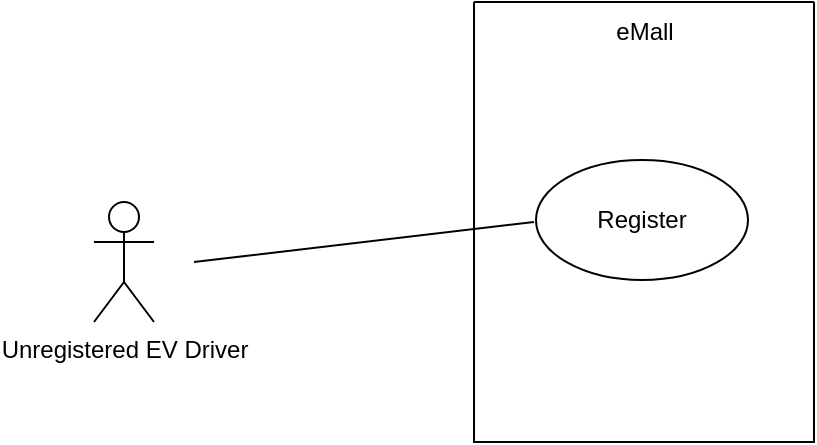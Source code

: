 <mxfile version="20.5.3"><diagram id="BELO4MkaoV4UOk5-oU84" name="Pagina-1"><mxGraphModel dx="782" dy="432" grid="1" gridSize="10" guides="1" tooltips="1" connect="1" arrows="1" fold="1" page="1" pageScale="1" pageWidth="827" pageHeight="1169" math="0" shadow="0"><root><mxCell id="0"/><mxCell id="1" parent="0"/><mxCell id="cS7aTcDiu48xIWY8O8aQ-1" value="&lt;div&gt;Unregistered EV Driver&lt;/div&gt;&lt;div&gt;&lt;br&gt;&lt;/div&gt;&lt;div&gt;&lt;br&gt;&lt;/div&gt;" style="shape=umlActor;verticalLabelPosition=bottom;verticalAlign=top;html=1;outlineConnect=0;" vertex="1" parent="1"><mxGeometry x="180" y="210" width="30" height="60" as="geometry"/></mxCell><mxCell id="cS7aTcDiu48xIWY8O8aQ-6" value="" style="swimlane;startSize=0;" vertex="1" parent="1"><mxGeometry x="370" y="110" width="170" height="220" as="geometry"><mxRectangle x="370" y="70" width="50" height="40" as="alternateBounds"/></mxGeometry></mxCell><mxCell id="cS7aTcDiu48xIWY8O8aQ-9" value="Register" style="ellipse;whiteSpace=wrap;html=1;" vertex="1" parent="cS7aTcDiu48xIWY8O8aQ-6"><mxGeometry x="31" y="79" width="106" height="60" as="geometry"/></mxCell><mxCell id="cS7aTcDiu48xIWY8O8aQ-10" value="eMall" style="text;html=1;align=center;verticalAlign=middle;resizable=0;points=[];autosize=1;strokeColor=none;fillColor=none;" vertex="1" parent="cS7aTcDiu48xIWY8O8aQ-6"><mxGeometry x="60" width="50" height="30" as="geometry"/></mxCell><mxCell id="cS7aTcDiu48xIWY8O8aQ-8" value="" style="endArrow=none;html=1;rounded=0;" edge="1" parent="1"><mxGeometry width="50" height="50" relative="1" as="geometry"><mxPoint x="230" y="240" as="sourcePoint"/><mxPoint x="400" y="220" as="targetPoint"/></mxGeometry></mxCell></root></mxGraphModel></diagram></mxfile>